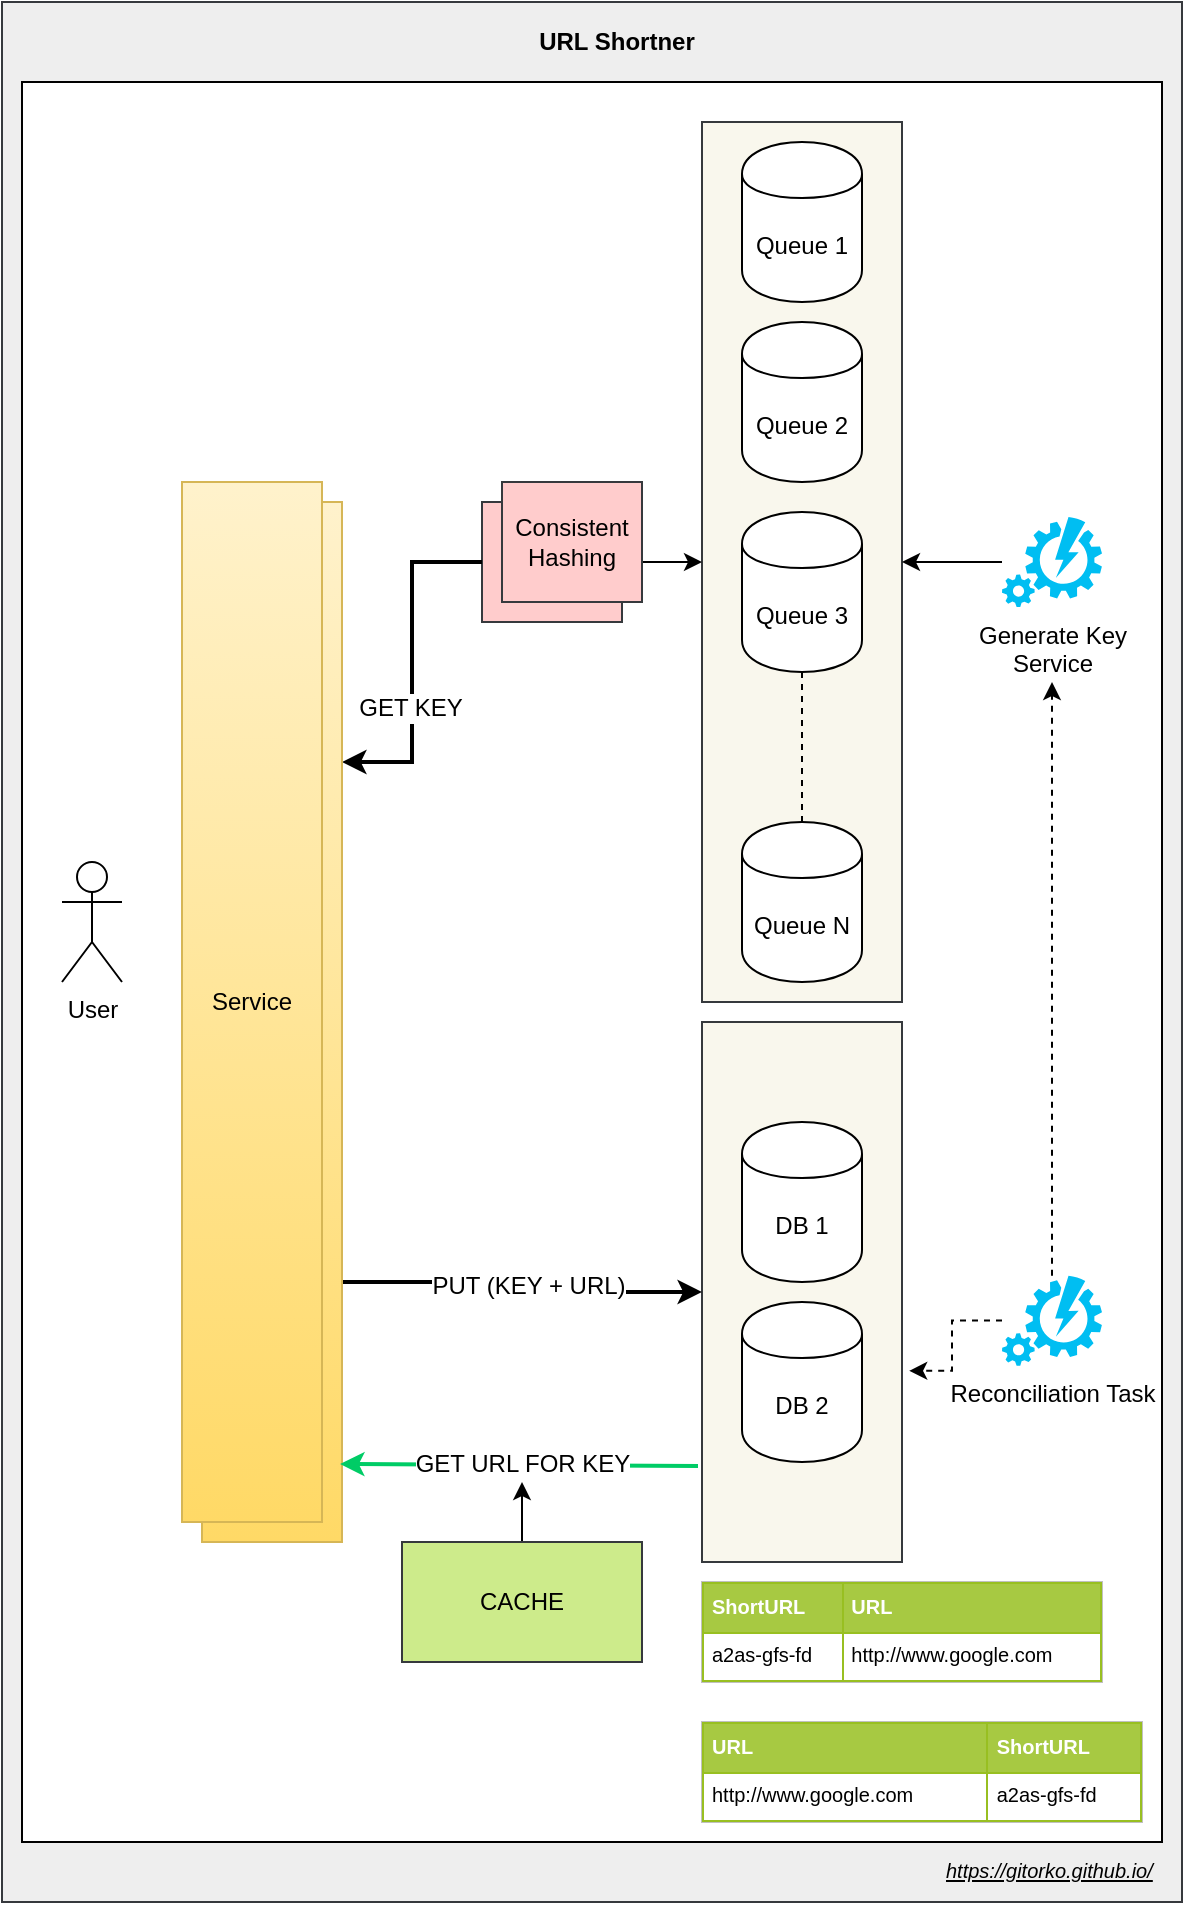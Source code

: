 <mxfile version="12.6.5" type="device"><diagram id="DrA5PquCs80kaGM3D-1s" name="Page-1"><mxGraphModel dx="2080" dy="2417" grid="1" gridSize="10" guides="1" tooltips="1" connect="1" arrows="1" fold="1" page="1" pageScale="1" pageWidth="500" pageHeight="1200" math="0" shadow="0"><root><mxCell id="0"/><mxCell id="1" parent="0"/><mxCell id="etvL9J5SQtRsxApmEyAv-33" value="" style="rounded=0;whiteSpace=wrap;html=1;fillColor=#eeeeee;strokeColor=#36393d;" parent="1" vertex="1"><mxGeometry x="-60" y="-60" width="590" height="950" as="geometry"/></mxCell><mxCell id="etvL9J5SQtRsxApmEyAv-32" value="" style="rounded=0;whiteSpace=wrap;html=1;" parent="1" vertex="1"><mxGeometry x="-50" y="-20" width="570" height="880" as="geometry"/></mxCell><mxCell id="etvL9J5SQtRsxApmEyAv-26" value="" style="rounded=0;whiteSpace=wrap;html=1;fillColor=#f9f7ed;strokeColor=#36393d;" parent="1" vertex="1"><mxGeometry x="290" y="450" width="100" height="270" as="geometry"/></mxCell><mxCell id="etvL9J5SQtRsxApmEyAv-12" value="" style="rounded=0;whiteSpace=wrap;html=1;fillColor=#f9f7ed;strokeColor=#36393d;" parent="1" vertex="1"><mxGeometry x="290" width="100" height="440" as="geometry"/></mxCell><mxCell id="etvL9J5SQtRsxApmEyAv-1" value="Queue 1" style="shape=cylinder;whiteSpace=wrap;html=1;boundedLbl=1;backgroundOutline=1;" parent="1" vertex="1"><mxGeometry x="310" y="10" width="60" height="80" as="geometry"/></mxCell><mxCell id="etvL9J5SQtRsxApmEyAv-2" value="DB 1" style="shape=cylinder;whiteSpace=wrap;html=1;boundedLbl=1;backgroundOutline=1;" parent="1" vertex="1"><mxGeometry x="310" y="500" width="60" height="80" as="geometry"/></mxCell><mxCell id="etvL9J5SQtRsxApmEyAv-3" value="User" style="shape=umlActor;verticalLabelPosition=bottom;labelBackgroundColor=#ffffff;verticalAlign=top;html=1;outlineConnect=0;" parent="1" vertex="1"><mxGeometry x="-30" y="370" width="30" height="60" as="geometry"/></mxCell><mxCell id="etvL9J5SQtRsxApmEyAv-14" style="edgeStyle=orthogonalEdgeStyle;rounded=0;orthogonalLoop=1;jettySize=auto;html=1;entryX=1;entryY=0.5;entryDx=0;entryDy=0;" parent="1" source="etvL9J5SQtRsxApmEyAv-4" target="etvL9J5SQtRsxApmEyAv-12" edge="1"><mxGeometry relative="1" as="geometry"/></mxCell><mxCell id="etvL9J5SQtRsxApmEyAv-4" value="Generate Key&lt;br&gt;Service" style="verticalLabelPosition=bottom;html=1;verticalAlign=top;align=center;strokeColor=none;fillColor=#00BEF2;shape=mxgraph.azure.automation;pointerEvents=1;" parent="1" vertex="1"><mxGeometry x="440" y="197.5" width="50" height="45" as="geometry"/></mxCell><mxCell id="etvL9J5SQtRsxApmEyAv-5" value="Queue 2" style="shape=cylinder;whiteSpace=wrap;html=1;boundedLbl=1;backgroundOutline=1;" parent="1" vertex="1"><mxGeometry x="310" y="100" width="60" height="80" as="geometry"/></mxCell><mxCell id="etvL9J5SQtRsxApmEyAv-6" value="Queue 3" style="shape=cylinder;whiteSpace=wrap;html=1;boundedLbl=1;backgroundOutline=1;" parent="1" vertex="1"><mxGeometry x="310" y="195" width="60" height="80" as="geometry"/></mxCell><mxCell id="etvL9J5SQtRsxApmEyAv-15" style="edgeStyle=orthogonalEdgeStyle;rounded=0;orthogonalLoop=1;jettySize=auto;html=1;entryX=0;entryY=0.5;entryDx=0;entryDy=0;" parent="1" source="etvL9J5SQtRsxApmEyAv-10" target="etvL9J5SQtRsxApmEyAv-12" edge="1"><mxGeometry relative="1" as="geometry"/></mxCell><mxCell id="etvL9J5SQtRsxApmEyAv-10" value="" style="rounded=0;whiteSpace=wrap;html=1;fillColor=#ffcccc;strokeColor=#36393d;" parent="1" vertex="1"><mxGeometry x="180" y="190" width="70" height="60" as="geometry"/></mxCell><mxCell id="etvL9J5SQtRsxApmEyAv-16" value="Queue N" style="shape=cylinder;whiteSpace=wrap;html=1;boundedLbl=1;backgroundOutline=1;" parent="1" vertex="1"><mxGeometry x="310" y="350" width="60" height="80" as="geometry"/></mxCell><mxCell id="etvL9J5SQtRsxApmEyAv-17" value="" style="endArrow=none;dashed=1;html=1;entryX=0.5;entryY=1;entryDx=0;entryDy=0;exitX=0.5;exitY=0;exitDx=0;exitDy=0;" parent="1" source="etvL9J5SQtRsxApmEyAv-16" target="etvL9J5SQtRsxApmEyAv-6" edge="1"><mxGeometry width="50" height="50" relative="1" as="geometry"><mxPoint x="320" y="350" as="sourcePoint"/><mxPoint x="370" y="300" as="targetPoint"/></mxGeometry></mxCell><mxCell id="etvL9J5SQtRsxApmEyAv-19" style="edgeStyle=orthogonalEdgeStyle;rounded=0;orthogonalLoop=1;jettySize=auto;html=1;exitX=1;exitY=0.25;exitDx=0;exitDy=0;strokeWidth=2;startArrow=classic;startFill=1;endArrow=none;endFill=0;" parent="1" source="etvL9J5SQtRsxApmEyAv-18" target="etvL9J5SQtRsxApmEyAv-10" edge="1"><mxGeometry relative="1" as="geometry"/></mxCell><mxCell id="etvL9J5SQtRsxApmEyAv-21" value="GET KEY" style="text;html=1;align=center;verticalAlign=middle;resizable=0;points=[];labelBackgroundColor=#ffffff;" parent="etvL9J5SQtRsxApmEyAv-19" vertex="1" connectable="0"><mxGeometry x="-0.263" y="1" relative="1" as="geometry"><mxPoint as="offset"/></mxGeometry></mxCell><mxCell id="etvL9J5SQtRsxApmEyAv-25" style="edgeStyle=orthogonalEdgeStyle;rounded=0;orthogonalLoop=1;jettySize=auto;html=1;exitX=1;exitY=0.75;exitDx=0;exitDy=0;entryX=0;entryY=0.5;entryDx=0;entryDy=0;strokeWidth=2;" parent="1" source="etvL9J5SQtRsxApmEyAv-18" target="etvL9J5SQtRsxApmEyAv-26" edge="1"><mxGeometry relative="1" as="geometry"/></mxCell><mxCell id="etvL9J5SQtRsxApmEyAv-29" value="PUT (KEY + URL)" style="text;html=1;align=center;verticalAlign=middle;resizable=0;points=[];labelBackgroundColor=#ffffff;" parent="etvL9J5SQtRsxApmEyAv-25" vertex="1" connectable="0"><mxGeometry x="-0.022" y="3" relative="1" as="geometry"><mxPoint y="1" as="offset"/></mxGeometry></mxCell><mxCell id="etvL9J5SQtRsxApmEyAv-18" value="Service" style="rounded=0;whiteSpace=wrap;html=1;gradientColor=#ffd966;fillColor=#fff2cc;strokeColor=#d6b656;" parent="1" vertex="1"><mxGeometry x="40" y="190" width="70" height="520" as="geometry"/></mxCell><mxCell id="etvL9J5SQtRsxApmEyAv-22" value="Consistent Hashing" style="rounded=0;whiteSpace=wrap;html=1;fillColor=#ffcccc;strokeColor=#36393d;" parent="1" vertex="1"><mxGeometry x="190" y="180" width="70" height="60" as="geometry"/></mxCell><mxCell id="etvL9J5SQtRsxApmEyAv-28" value="DB 2" style="shape=cylinder;whiteSpace=wrap;html=1;boundedLbl=1;backgroundOutline=1;" parent="1" vertex="1"><mxGeometry x="310" y="590" width="60" height="80" as="geometry"/></mxCell><mxCell id="etvL9J5SQtRsxApmEyAv-30" value="" style="endArrow=none;html=1;exitX=0.986;exitY=0.925;exitDx=0;exitDy=0;exitPerimeter=0;entryX=-0.02;entryY=0.822;entryDx=0;entryDy=0;entryPerimeter=0;startArrow=classic;startFill=1;endFill=0;strokeWidth=2;strokeColor=#00CC66;" parent="1" source="etvL9J5SQtRsxApmEyAv-18" target="etvL9J5SQtRsxApmEyAv-26" edge="1"><mxGeometry width="50" height="50" relative="1" as="geometry"><mxPoint x="140" y="760" as="sourcePoint"/><mxPoint x="190" y="710" as="targetPoint"/></mxGeometry></mxCell><mxCell id="etvL9J5SQtRsxApmEyAv-31" value="GET URL FOR KEY" style="text;html=1;align=center;verticalAlign=middle;resizable=0;points=[];labelBackgroundColor=#ffffff;" parent="etvL9J5SQtRsxApmEyAv-30" vertex="1" connectable="0"><mxGeometry x="0.017" y="1" relative="1" as="geometry"><mxPoint as="offset"/></mxGeometry></mxCell><mxCell id="etvL9J5SQtRsxApmEyAv-34" value="URL Shortner" style="text;html=1;strokeColor=none;fillColor=none;align=center;verticalAlign=middle;whiteSpace=wrap;rounded=0;fontStyle=1" parent="1" vertex="1"><mxGeometry x="170" y="-50" width="155" height="20" as="geometry"/></mxCell><UserObject label="&lt;i&gt;&lt;u&gt;&lt;font style=&quot;font-size: 10px&quot;&gt;https://gitorko.github.io/&lt;/font&gt;&lt;/u&gt;&lt;/i&gt;" link="https://gitorko.github.io/" id="etvL9J5SQtRsxApmEyAv-35"><mxCell style="text;html=1;" parent="1" vertex="1"><mxGeometry x="410" y="860" width="110" height="30" as="geometry"/></mxCell></UserObject><mxCell id="r6Qn7TI3h3wwEONUQJY--14" value="&lt;table border=&quot;1&quot; width=&quot;100%&quot; cellpadding=&quot;4&quot; style=&quot;width: 100% ; height: 100% ; border-collapse: collapse ; font-size: 10px&quot;&gt;&lt;tbody style=&quot;font-size: 10px&quot;&gt;&lt;tr style=&quot;background-color: rgb(167 , 201 , 66) ; color: rgb(255 , 255 , 255) ; border: 1px solid rgb(152 , 191 , 33) ; font-size: 10px&quot;&gt;&lt;th align=&quot;left&quot; style=&quot;font-size: 10px&quot;&gt;ShortURL&lt;/th&gt;&lt;th align=&quot;left&quot; style=&quot;font-size: 10px&quot;&gt;URL&lt;/th&gt;&lt;/tr&gt;&lt;tr style=&quot;border: 1px solid rgb(152 , 191 , 33) ; font-size: 10px&quot;&gt;&lt;td style=&quot;font-size: 10px&quot;&gt;a2as-gfs-fd&lt;/td&gt;&lt;td style=&quot;font-size: 10px&quot;&gt;http://www.google.com&lt;/td&gt;&lt;/tr&gt;&lt;/tbody&gt;&lt;/table&gt;" style="text;html=1;strokeColor=#c0c0c0;fillColor=#ffffff;overflow=fill;rounded=0;fontSize=10;" parent="1" vertex="1"><mxGeometry x="290" y="730" width="200" height="50" as="geometry"/></mxCell><mxCell id="r6Qn7TI3h3wwEONUQJY--15" value="&lt;table border=&quot;1&quot; width=&quot;100%&quot; cellpadding=&quot;4&quot; style=&quot;width: 100% ; height: 100% ; border-collapse: collapse ; font-size: 10px&quot;&gt;&lt;tbody style=&quot;font-size: 10px&quot;&gt;&lt;tr style=&quot;background-color: rgb(167 , 201 , 66) ; color: rgb(255 , 255 , 255) ; border: 1px solid rgb(152 , 191 , 33) ; font-size: 10px&quot;&gt;&lt;th align=&quot;left&quot; style=&quot;font-size: 10px&quot;&gt;URL&lt;/th&gt;&lt;th align=&quot;left&quot; style=&quot;font-size: 10px&quot;&gt;ShortURL&lt;/th&gt;&lt;/tr&gt;&lt;tr style=&quot;border: 1px solid rgb(152 , 191 , 33) ; font-size: 10px&quot;&gt;&lt;td style=&quot;font-size: 10px&quot;&gt;http://www.google.com&lt;/td&gt;&lt;td style=&quot;font-size: 10px&quot;&gt;a2as-gfs-fd&lt;/td&gt;&lt;/tr&gt;&lt;/tbody&gt;&lt;/table&gt;" style="text;html=1;strokeColor=#c0c0c0;fillColor=#ffffff;overflow=fill;rounded=0;fontSize=10;" parent="1" vertex="1"><mxGeometry x="290" y="800" width="220" height="50" as="geometry"/></mxCell><mxCell id="4Turkf67unpncgb_imCa-1" value="Service" style="rounded=0;whiteSpace=wrap;html=1;gradientColor=#ffd966;fillColor=#fff2cc;strokeColor=#d6b656;" parent="1" vertex="1"><mxGeometry x="30" y="180" width="70" height="520" as="geometry"/></mxCell><mxCell id="8qCkDX29kJsu3AZtcX5y-6" style="edgeStyle=orthogonalEdgeStyle;rounded=0;orthogonalLoop=1;jettySize=auto;html=1;dashed=1;" parent="1" source="8qCkDX29kJsu3AZtcX5y-1" edge="1"><mxGeometry relative="1" as="geometry"><mxPoint x="465" y="280" as="targetPoint"/></mxGeometry></mxCell><mxCell id="8qCkDX29kJsu3AZtcX5y-8" value="" style="edgeStyle=orthogonalEdgeStyle;rounded=0;orthogonalLoop=1;jettySize=auto;html=1;dashed=1;entryX=1.036;entryY=0.646;entryDx=0;entryDy=0;entryPerimeter=0;" parent="1" source="8qCkDX29kJsu3AZtcX5y-1" target="etvL9J5SQtRsxApmEyAv-26" edge="1"><mxGeometry relative="1" as="geometry"/></mxCell><mxCell id="8qCkDX29kJsu3AZtcX5y-1" value="Reconciliation Task" style="verticalLabelPosition=bottom;html=1;verticalAlign=top;align=center;strokeColor=none;fillColor=#00BEF2;shape=mxgraph.azure.automation;pointerEvents=1;" parent="1" vertex="1"><mxGeometry x="440" y="576.83" width="50" height="45" as="geometry"/></mxCell><mxCell id="Wa6g7FE6UClDBCayaF05-2" style="edgeStyle=orthogonalEdgeStyle;rounded=0;orthogonalLoop=1;jettySize=auto;html=1;exitX=0.5;exitY=0;exitDx=0;exitDy=0;" edge="1" parent="1" source="Wa6g7FE6UClDBCayaF05-1"><mxGeometry relative="1" as="geometry"><mxPoint x="200" y="680" as="targetPoint"/></mxGeometry></mxCell><mxCell id="Wa6g7FE6UClDBCayaF05-1" value="CACHE" style="rounded=0;whiteSpace=wrap;html=1;fillColor=#cdeb8b;strokeColor=#36393d;" vertex="1" parent="1"><mxGeometry x="140" y="710" width="120" height="60" as="geometry"/></mxCell></root></mxGraphModel></diagram></mxfile>